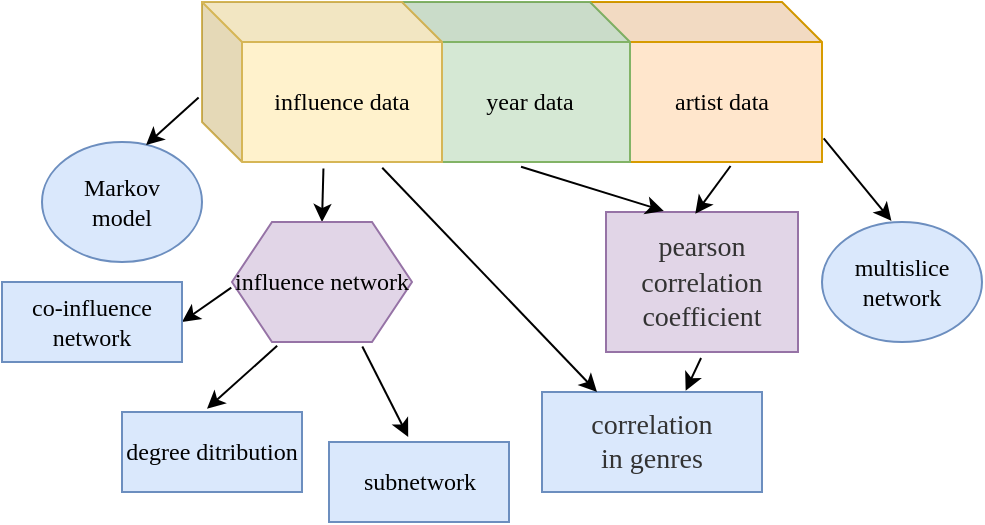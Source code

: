 <mxfile version="14.2.9" type="github">
  <diagram id="L5PRTtzu_Ya78qFWDP77" name="Page-1">
    <mxGraphModel dx="415" dy="210" grid="1" gridSize="10" guides="1" tooltips="1" connect="1" arrows="1" fold="1" page="1" pageScale="1" pageWidth="827" pageHeight="1169" math="0" shadow="0">
      <root>
        <mxCell id="0" />
        <mxCell id="1" parent="0" />
        <mxCell id="m7F7txuP7yzcCz62boE0-6" value="&lt;font face=&quot;Comic Sans MS&quot;&gt;Markov&lt;br&gt;model&lt;/font&gt;" style="ellipse;whiteSpace=wrap;html=1;fillColor=#dae8fc;strokeColor=#6c8ebf;" vertex="1" parent="1">
          <mxGeometry x="180" y="120" width="80" height="60" as="geometry" />
        </mxCell>
        <mxCell id="m7F7txuP7yzcCz62boE0-12" value="&lt;span style=&quot;font-family: &amp;#34;comic sans ms&amp;#34;&quot;&gt;artist data&lt;br&gt;&lt;/span&gt;" style="shape=cube;whiteSpace=wrap;html=1;boundedLbl=1;backgroundOutline=1;darkOpacity=0.05;darkOpacity2=0.1;fillColor=#ffe6cc;strokeColor=#d79b00;" vertex="1" parent="1">
          <mxGeometry x="450" y="50" width="120" height="80" as="geometry" />
        </mxCell>
        <mxCell id="m7F7txuP7yzcCz62boE0-16" value="" style="endArrow=classic;html=1;entryX=0.5;entryY=0;entryDx=0;entryDy=0;exitX=0.506;exitY=1.041;exitDx=0;exitDy=0;exitPerimeter=0;" edge="1" parent="1" source="m7F7txuP7yzcCz62boE0-11" target="m7F7txuP7yzcCz62boE0-19">
          <mxGeometry width="50" height="50" relative="1" as="geometry">
            <mxPoint x="320" y="140" as="sourcePoint" />
            <mxPoint x="284.05" y="192.4" as="targetPoint" />
          </mxGeometry>
        </mxCell>
        <mxCell id="m7F7txuP7yzcCz62boE0-18" value="" style="endArrow=classic;html=1;entryX=1;entryY=0.5;entryDx=0;entryDy=0;exitX=-0.004;exitY=0.547;exitDx=0;exitDy=0;exitPerimeter=0;" edge="1" parent="1" source="m7F7txuP7yzcCz62boE0-19" target="m7F7txuP7yzcCz62boE0-20">
          <mxGeometry width="50" height="50" relative="1" as="geometry">
            <mxPoint x="270" y="210" as="sourcePoint" />
            <mxPoint x="210" y="300" as="targetPoint" />
          </mxGeometry>
        </mxCell>
        <mxCell id="m7F7txuP7yzcCz62boE0-19" value="&lt;font face=&quot;Comic Sans MS&quot;&gt;influence network&lt;/font&gt;" style="shape=hexagon;perimeter=hexagonPerimeter2;whiteSpace=wrap;html=1;fixedSize=1;fillColor=#e1d5e7;strokeColor=#9673a6;" vertex="1" parent="1">
          <mxGeometry x="275" y="160" width="90" height="60" as="geometry" />
        </mxCell>
        <mxCell id="m7F7txuP7yzcCz62boE0-20" value="&lt;font face=&quot;Comic Sans MS&quot;&gt;co-influence network&lt;/font&gt;" style="rounded=0;whiteSpace=wrap;html=1;fillColor=#dae8fc;strokeColor=#6c8ebf;" vertex="1" parent="1">
          <mxGeometry x="160" y="190" width="90" height="40" as="geometry" />
        </mxCell>
        <mxCell id="m7F7txuP7yzcCz62boE0-22" value="&lt;font face=&quot;Comic Sans MS&quot;&gt;degree ditribution&lt;br&gt;&lt;/font&gt;" style="rounded=0;whiteSpace=wrap;html=1;fillColor=#dae8fc;strokeColor=#6c8ebf;" vertex="1" parent="1">
          <mxGeometry x="220" y="255" width="90" height="40" as="geometry" />
        </mxCell>
        <mxCell id="m7F7txuP7yzcCz62boE0-24" value="" style="endArrow=classic;html=1;entryX=0.44;entryY=-0.064;entryDx=0;entryDy=0;entryPerimeter=0;exitX=0.724;exitY=1.037;exitDx=0;exitDy=0;exitPerimeter=0;" edge="1" parent="1" source="m7F7txuP7yzcCz62boE0-19" target="m7F7txuP7yzcCz62boE0-29">
          <mxGeometry width="50" height="50" relative="1" as="geometry">
            <mxPoint x="350" y="230" as="sourcePoint" />
            <mxPoint x="271.429" y="260" as="targetPoint" />
          </mxGeometry>
        </mxCell>
        <mxCell id="m7F7txuP7yzcCz62boE0-26" value="" style="endArrow=classic;html=1;entryX=0.65;entryY=0.026;entryDx=0;entryDy=0;entryPerimeter=0;exitX=-0.014;exitY=0.597;exitDx=0;exitDy=0;exitPerimeter=0;" edge="1" parent="1" source="m7F7txuP7yzcCz62boE0-11" target="m7F7txuP7yzcCz62boE0-6">
          <mxGeometry width="50" height="50" relative="1" as="geometry">
            <mxPoint x="250" y="97" as="sourcePoint" />
            <mxPoint x="290" y="130" as="targetPoint" />
          </mxGeometry>
        </mxCell>
        <mxCell id="m7F7txuP7yzcCz62boE0-27" value="" style="endArrow=classic;html=1;exitX=0.251;exitY=1.031;exitDx=0;exitDy=0;exitPerimeter=0;entryX=0.472;entryY=-0.04;entryDx=0;entryDy=0;entryPerimeter=0;" edge="1" parent="1" source="m7F7txuP7yzcCz62boE0-19" target="m7F7txuP7yzcCz62boE0-22">
          <mxGeometry width="50" height="50" relative="1" as="geometry">
            <mxPoint x="240" y="300" as="sourcePoint" />
            <mxPoint x="290" y="250" as="targetPoint" />
          </mxGeometry>
        </mxCell>
        <mxCell id="m7F7txuP7yzcCz62boE0-29" value="&lt;font face=&quot;Comic Sans MS&quot;&gt;subnetwork&lt;br&gt;&lt;/font&gt;" style="rounded=0;whiteSpace=wrap;html=1;fillColor=#dae8fc;strokeColor=#6c8ebf;" vertex="1" parent="1">
          <mxGeometry x="323.5" y="270" width="90" height="40" as="geometry" />
        </mxCell>
        <mxCell id="m7F7txuP7yzcCz62boE0-30" value="&lt;span style=&quot;color: rgb(51 , 51 , 51) ; font-size: 14px ; text-indent: 28px&quot;&gt;&lt;font face=&quot;Comic Sans MS&quot;&gt;pearson correlation coefficient&lt;/font&gt;&lt;/span&gt;" style="rounded=0;whiteSpace=wrap;html=1;fillColor=#e1d5e7;strokeColor=#9673a6;" vertex="1" parent="1">
          <mxGeometry x="462" y="155" width="96" height="70" as="geometry" />
        </mxCell>
        <mxCell id="m7F7txuP7yzcCz62boE0-31" value="" style="endArrow=classic;html=1;entryX=0.465;entryY=0.013;entryDx=0;entryDy=0;entryPerimeter=0;exitX=0.619;exitY=1.025;exitDx=0;exitDy=0;exitPerimeter=0;" edge="1" parent="1" source="m7F7txuP7yzcCz62boE0-12" target="m7F7txuP7yzcCz62boE0-30">
          <mxGeometry width="50" height="50" relative="1" as="geometry">
            <mxPoint x="449" y="151" as="sourcePoint" />
            <mxPoint x="420" y="170" as="targetPoint" />
          </mxGeometry>
        </mxCell>
        <mxCell id="m7F7txuP7yzcCz62boE0-32" value="&lt;span style=&quot;color: rgb(51 , 51 , 51) ; font-family: &amp;#34;comic sans ms&amp;#34; ; font-size: 14px ; text-indent: 28px&quot;&gt;correlation&lt;br&gt;in genres&lt;br&gt;&lt;/span&gt;" style="rounded=0;whiteSpace=wrap;html=1;fillColor=#dae8fc;strokeColor=#6c8ebf;" vertex="1" parent="1">
          <mxGeometry x="430" y="245" width="110" height="50" as="geometry" />
        </mxCell>
        <mxCell id="m7F7txuP7yzcCz62boE0-33" value="" style="endArrow=classic;html=1;exitX=0.751;exitY=1.036;exitDx=0;exitDy=0;exitPerimeter=0;entryX=0.25;entryY=0;entryDx=0;entryDy=0;" edge="1" parent="1" source="m7F7txuP7yzcCz62boE0-11" target="m7F7txuP7yzcCz62boE0-32">
          <mxGeometry width="50" height="50" relative="1" as="geometry">
            <mxPoint x="370" y="250" as="sourcePoint" />
            <mxPoint x="420" y="200" as="targetPoint" />
          </mxGeometry>
        </mxCell>
        <mxCell id="m7F7txuP7yzcCz62boE0-34" value="" style="endArrow=classic;html=1;entryX=0.653;entryY=-0.013;entryDx=0;entryDy=0;entryPerimeter=0;exitX=0.495;exitY=1.043;exitDx=0;exitDy=0;exitPerimeter=0;" edge="1" parent="1" source="m7F7txuP7yzcCz62boE0-30" target="m7F7txuP7yzcCz62boE0-32">
          <mxGeometry width="50" height="50" relative="1" as="geometry">
            <mxPoint x="510" y="230" as="sourcePoint" />
            <mxPoint x="420" y="200" as="targetPoint" />
          </mxGeometry>
        </mxCell>
        <mxCell id="m7F7txuP7yzcCz62boE0-35" value="" style="endArrow=classic;html=1;exitX=1.007;exitY=0.853;exitDx=0;exitDy=0;exitPerimeter=0;entryX=0.434;entryY=-0.009;entryDx=0;entryDy=0;entryPerimeter=0;" edge="1" parent="1" source="m7F7txuP7yzcCz62boE0-12" target="m7F7txuP7yzcCz62boE0-36">
          <mxGeometry width="50" height="50" relative="1" as="geometry">
            <mxPoint x="320" y="220" as="sourcePoint" />
            <mxPoint x="550" y="160" as="targetPoint" />
          </mxGeometry>
        </mxCell>
        <mxCell id="m7F7txuP7yzcCz62boE0-36" value="&lt;font face=&quot;Comic Sans MS&quot;&gt;multislice network&lt;/font&gt;" style="ellipse;whiteSpace=wrap;html=1;fillColor=#dae8fc;strokeColor=#6c8ebf;" vertex="1" parent="1">
          <mxGeometry x="570" y="160" width="80" height="60" as="geometry" />
        </mxCell>
        <mxCell id="m7F7txuP7yzcCz62boE0-37" value="&lt;span style=&quot;font-family: &amp;#34;comic sans ms&amp;#34;&quot;&gt;year data&lt;/span&gt;" style="shape=cube;whiteSpace=wrap;html=1;boundedLbl=1;backgroundOutline=1;darkOpacity=0.05;darkOpacity2=0.1;fillColor=#d5e8d4;strokeColor=#82b366;" vertex="1" parent="1">
          <mxGeometry x="354" y="50" width="120" height="80" as="geometry" />
        </mxCell>
        <mxCell id="m7F7txuP7yzcCz62boE0-11" value="&lt;span style=&quot;font-family: &amp;#34;comic sans ms&amp;#34;&quot;&gt;influence data&lt;/span&gt;" style="shape=cube;whiteSpace=wrap;html=1;boundedLbl=1;backgroundOutline=1;darkOpacity=0.05;darkOpacity2=0.1;fillColor=#fff2cc;strokeColor=#d6b656;" vertex="1" parent="1">
          <mxGeometry x="260" y="50" width="120" height="80" as="geometry" />
        </mxCell>
        <mxCell id="m7F7txuP7yzcCz62boE0-38" value="" style="endArrow=classic;html=1;exitX=0.546;exitY=1.03;exitDx=0;exitDy=0;exitPerimeter=0;entryX=0.301;entryY=-0.008;entryDx=0;entryDy=0;entryPerimeter=0;" edge="1" parent="1" source="m7F7txuP7yzcCz62boE0-37" target="m7F7txuP7yzcCz62boE0-30">
          <mxGeometry width="50" height="50" relative="1" as="geometry">
            <mxPoint x="320" y="230" as="sourcePoint" />
            <mxPoint x="370" y="180" as="targetPoint" />
          </mxGeometry>
        </mxCell>
      </root>
    </mxGraphModel>
  </diagram>
</mxfile>
